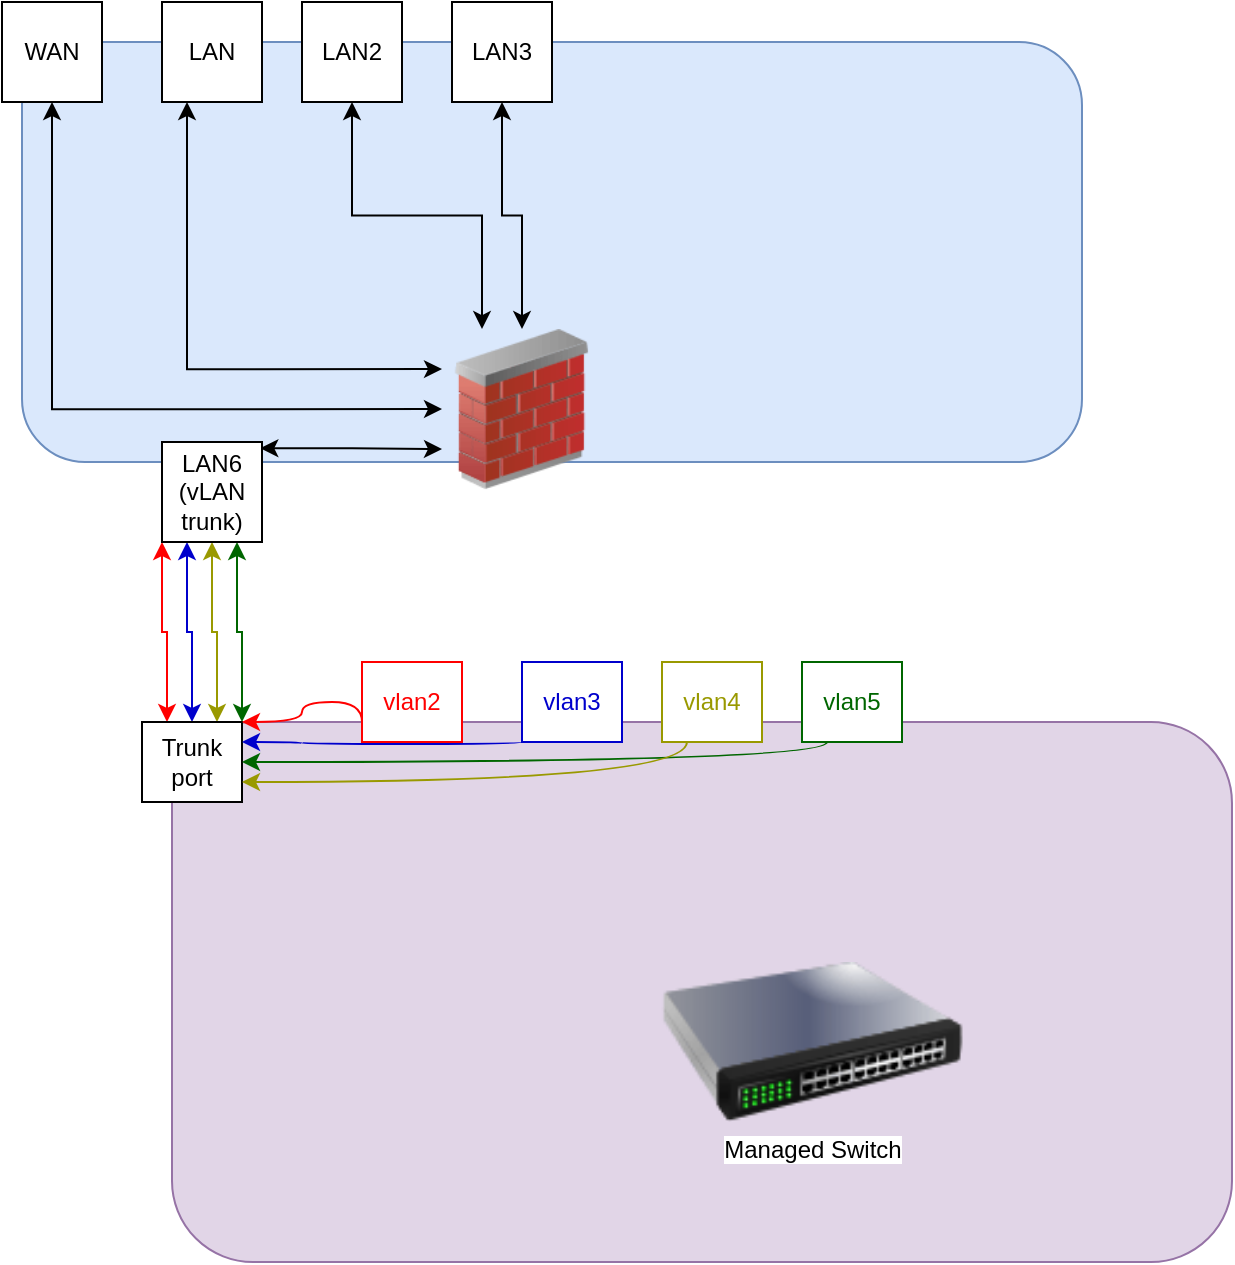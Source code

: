 <mxfile version="21.4.0" type="device">
  <diagram name="Page-1" id="0Cwt4QP0qd3QUfhQO7_g">
    <mxGraphModel dx="924" dy="1652" grid="1" gridSize="10" guides="1" tooltips="1" connect="1" arrows="1" fold="1" page="1" pageScale="1" pageWidth="850" pageHeight="1100" math="0" shadow="0">
      <root>
        <mxCell id="0" />
        <mxCell id="1" parent="0" />
        <mxCell id="0l7NrBNHvIj9G9taiQ1M-17" value="" style="rounded=1;whiteSpace=wrap;html=1;fillColor=#dae8fc;strokeColor=#6c8ebf;" vertex="1" parent="1">
          <mxGeometry x="80" y="-20" width="530" height="210" as="geometry" />
        </mxCell>
        <mxCell id="0l7NrBNHvIj9G9taiQ1M-7" value="" style="rounded=1;whiteSpace=wrap;html=1;fillColor=#e1d5e7;strokeColor=#9673a6;" vertex="1" parent="1">
          <mxGeometry x="155" y="320" width="530" height="270" as="geometry" />
        </mxCell>
        <mxCell id="0l7NrBNHvIj9G9taiQ1M-31" style="edgeStyle=orthogonalEdgeStyle;rounded=0;orthogonalLoop=1;jettySize=auto;html=1;exitX=0.5;exitY=0;exitDx=0;exitDy=0;startArrow=classic;startFill=1;" edge="1" parent="1" source="0l7NrBNHvIj9G9taiQ1M-1" target="0l7NrBNHvIj9G9taiQ1M-19">
          <mxGeometry relative="1" as="geometry" />
        </mxCell>
        <mxCell id="0l7NrBNHvIj9G9taiQ1M-32" style="edgeStyle=orthogonalEdgeStyle;rounded=0;orthogonalLoop=1;jettySize=auto;html=1;exitX=0.25;exitY=0;exitDx=0;exitDy=0;startArrow=classic;startFill=1;" edge="1" parent="1" source="0l7NrBNHvIj9G9taiQ1M-1" target="0l7NrBNHvIj9G9taiQ1M-20">
          <mxGeometry relative="1" as="geometry" />
        </mxCell>
        <mxCell id="0l7NrBNHvIj9G9taiQ1M-33" style="edgeStyle=orthogonalEdgeStyle;rounded=0;orthogonalLoop=1;jettySize=auto;html=1;exitX=0;exitY=0.25;exitDx=0;exitDy=0;entryX=0.25;entryY=1;entryDx=0;entryDy=0;startArrow=classic;startFill=1;" edge="1" parent="1" source="0l7NrBNHvIj9G9taiQ1M-1" target="0l7NrBNHvIj9G9taiQ1M-21">
          <mxGeometry relative="1" as="geometry" />
        </mxCell>
        <mxCell id="0l7NrBNHvIj9G9taiQ1M-34" style="edgeStyle=orthogonalEdgeStyle;rounded=0;orthogonalLoop=1;jettySize=auto;html=1;exitX=0;exitY=0.5;exitDx=0;exitDy=0;startArrow=classic;startFill=1;" edge="1" parent="1" source="0l7NrBNHvIj9G9taiQ1M-1" target="0l7NrBNHvIj9G9taiQ1M-18">
          <mxGeometry relative="1" as="geometry" />
        </mxCell>
        <mxCell id="0l7NrBNHvIj9G9taiQ1M-1" value="" style="image;html=1;image=img/lib/clip_art/networking/Firewall_02_128x128.png" vertex="1" parent="1">
          <mxGeometry x="290" y="123.55" width="80" height="80" as="geometry" />
        </mxCell>
        <mxCell id="0l7NrBNHvIj9G9taiQ1M-3" value="" style="shape=image;verticalLabelPosition=bottom;labelBackgroundColor=default;verticalAlign=top;aspect=fixed;imageAspect=0;image=https://upload.wikimedia.org/wikipedia/commons/thumb/b/b9/PfSense_logo.png/1200px-PfSense_logo.png;" vertex="1" parent="1">
          <mxGeometry x="390.02" width="169.97" height="50" as="geometry" />
        </mxCell>
        <mxCell id="0l7NrBNHvIj9G9taiQ1M-4" value="Managed Switch" style="image;html=1;image=img/lib/clip_art/networking/Switch_128x128.png" vertex="1" parent="1">
          <mxGeometry x="350" y="440" width="250" height="80" as="geometry" />
        </mxCell>
        <mxCell id="0l7NrBNHvIj9G9taiQ1M-23" style="edgeStyle=orthogonalEdgeStyle;rounded=0;orthogonalLoop=1;jettySize=auto;html=1;exitX=0.25;exitY=0;exitDx=0;exitDy=0;entryX=0;entryY=1;entryDx=0;entryDy=0;startArrow=classic;startFill=1;strokeColor=#FF0000;" edge="1" parent="1" source="0l7NrBNHvIj9G9taiQ1M-5" target="0l7NrBNHvIj9G9taiQ1M-22">
          <mxGeometry relative="1" as="geometry" />
        </mxCell>
        <mxCell id="0l7NrBNHvIj9G9taiQ1M-24" style="edgeStyle=orthogonalEdgeStyle;rounded=0;orthogonalLoop=1;jettySize=auto;html=1;exitX=0.5;exitY=0;exitDx=0;exitDy=0;entryX=0.25;entryY=1;entryDx=0;entryDy=0;startArrow=classic;startFill=1;strokeColor=#0000CC;" edge="1" parent="1" source="0l7NrBNHvIj9G9taiQ1M-5" target="0l7NrBNHvIj9G9taiQ1M-22">
          <mxGeometry relative="1" as="geometry" />
        </mxCell>
        <mxCell id="0l7NrBNHvIj9G9taiQ1M-25" style="edgeStyle=orthogonalEdgeStyle;rounded=0;orthogonalLoop=1;jettySize=auto;html=1;exitX=0.75;exitY=0;exitDx=0;exitDy=0;entryX=0.5;entryY=1;entryDx=0;entryDy=0;startArrow=classic;startFill=1;strokeColor=#999900;" edge="1" parent="1" source="0l7NrBNHvIj9G9taiQ1M-5" target="0l7NrBNHvIj9G9taiQ1M-22">
          <mxGeometry relative="1" as="geometry" />
        </mxCell>
        <mxCell id="0l7NrBNHvIj9G9taiQ1M-26" style="edgeStyle=orthogonalEdgeStyle;rounded=0;orthogonalLoop=1;jettySize=auto;html=1;exitX=1;exitY=0;exitDx=0;exitDy=0;entryX=0.75;entryY=1;entryDx=0;entryDy=0;startArrow=classic;startFill=1;strokeColor=#006600;" edge="1" parent="1" source="0l7NrBNHvIj9G9taiQ1M-5" target="0l7NrBNHvIj9G9taiQ1M-22">
          <mxGeometry relative="1" as="geometry" />
        </mxCell>
        <mxCell id="0l7NrBNHvIj9G9taiQ1M-5" value="Trunk port" style="rounded=0;whiteSpace=wrap;html=1;" vertex="1" parent="1">
          <mxGeometry x="140" y="320" width="50" height="40" as="geometry" />
        </mxCell>
        <mxCell id="0l7NrBNHvIj9G9taiQ1M-13" style="edgeStyle=orthogonalEdgeStyle;rounded=0;orthogonalLoop=1;jettySize=auto;html=1;exitX=0;exitY=0.75;exitDx=0;exitDy=0;entryX=1;entryY=0;entryDx=0;entryDy=0;strokeColor=#FF0000;curved=1;" edge="1" parent="1" source="0l7NrBNHvIj9G9taiQ1M-9" target="0l7NrBNHvIj9G9taiQ1M-5">
          <mxGeometry relative="1" as="geometry">
            <Array as="points">
              <mxPoint x="250" y="310" />
              <mxPoint x="220" y="310" />
              <mxPoint x="220" y="320" />
            </Array>
          </mxGeometry>
        </mxCell>
        <mxCell id="0l7NrBNHvIj9G9taiQ1M-9" value="vlan2" style="rounded=0;whiteSpace=wrap;html=1;strokeColor=#FF0000;labelBackgroundColor=default;fontColor=#FF0000;" vertex="1" parent="1">
          <mxGeometry x="250" y="290" width="50" height="40" as="geometry" />
        </mxCell>
        <mxCell id="0l7NrBNHvIj9G9taiQ1M-16" style="edgeStyle=orthogonalEdgeStyle;rounded=0;orthogonalLoop=1;jettySize=auto;html=1;exitX=0.25;exitY=1;exitDx=0;exitDy=0;fontColor=#006600;curved=1;strokeColor=#006600;entryX=1;entryY=0.5;entryDx=0;entryDy=0;" edge="1" parent="1" source="0l7NrBNHvIj9G9taiQ1M-10" target="0l7NrBNHvIj9G9taiQ1M-5">
          <mxGeometry relative="1" as="geometry">
            <mxPoint x="190" y="340" as="targetPoint" />
            <Array as="points">
              <mxPoint x="483" y="340" />
            </Array>
          </mxGeometry>
        </mxCell>
        <mxCell id="0l7NrBNHvIj9G9taiQ1M-10" value="vlan5" style="rounded=0;whiteSpace=wrap;html=1;strokeColor=#006600;fontColor=#006600;" vertex="1" parent="1">
          <mxGeometry x="470" y="290" width="50" height="40" as="geometry" />
        </mxCell>
        <mxCell id="0l7NrBNHvIj9G9taiQ1M-15" style="edgeStyle=orthogonalEdgeStyle;rounded=0;orthogonalLoop=1;jettySize=auto;html=1;exitX=0.25;exitY=1;exitDx=0;exitDy=0;strokeColor=#999900;curved=1;entryX=1;entryY=0.75;entryDx=0;entryDy=0;" edge="1" parent="1" source="0l7NrBNHvIj9G9taiQ1M-11" target="0l7NrBNHvIj9G9taiQ1M-5">
          <mxGeometry relative="1" as="geometry">
            <mxPoint x="210" y="330" as="targetPoint" />
            <Array as="points">
              <mxPoint x="412" y="350" />
            </Array>
          </mxGeometry>
        </mxCell>
        <mxCell id="0l7NrBNHvIj9G9taiQ1M-11" value="vlan4" style="rounded=0;whiteSpace=wrap;html=1;strokeColor=#999900;fontColor=#999900;" vertex="1" parent="1">
          <mxGeometry x="400" y="290" width="50" height="40" as="geometry" />
        </mxCell>
        <mxCell id="0l7NrBNHvIj9G9taiQ1M-14" style="edgeStyle=orthogonalEdgeStyle;rounded=0;orthogonalLoop=1;jettySize=auto;html=1;exitX=0;exitY=1;exitDx=0;exitDy=0;strokeColor=#0000CC;curved=1;entryX=1;entryY=0.25;entryDx=0;entryDy=0;" edge="1" parent="1" source="0l7NrBNHvIj9G9taiQ1M-12" target="0l7NrBNHvIj9G9taiQ1M-5">
          <mxGeometry relative="1" as="geometry">
            <mxPoint x="210" y="330" as="targetPoint" />
            <Array as="points">
              <mxPoint x="330" y="331" />
              <mxPoint x="220" y="331" />
              <mxPoint x="190" y="330" />
            </Array>
          </mxGeometry>
        </mxCell>
        <mxCell id="0l7NrBNHvIj9G9taiQ1M-12" value="vlan3" style="rounded=0;whiteSpace=wrap;html=1;strokeColor=#0000CC;fontColor=#0000CC;" vertex="1" parent="1">
          <mxGeometry x="330" y="290" width="50" height="40" as="geometry" />
        </mxCell>
        <mxCell id="0l7NrBNHvIj9G9taiQ1M-18" value="WAN" style="whiteSpace=wrap;html=1;aspect=fixed;" vertex="1" parent="1">
          <mxGeometry x="70" y="-40" width="50" height="50" as="geometry" />
        </mxCell>
        <mxCell id="0l7NrBNHvIj9G9taiQ1M-19" value="LAN3" style="whiteSpace=wrap;html=1;aspect=fixed;" vertex="1" parent="1">
          <mxGeometry x="295" y="-40" width="50" height="50" as="geometry" />
        </mxCell>
        <mxCell id="0l7NrBNHvIj9G9taiQ1M-20" value="LAN2" style="whiteSpace=wrap;html=1;aspect=fixed;" vertex="1" parent="1">
          <mxGeometry x="220" y="-40" width="50" height="50" as="geometry" />
        </mxCell>
        <mxCell id="0l7NrBNHvIj9G9taiQ1M-21" value="LAN" style="whiteSpace=wrap;html=1;aspect=fixed;" vertex="1" parent="1">
          <mxGeometry x="150" y="-40" width="50" height="50" as="geometry" />
        </mxCell>
        <mxCell id="0l7NrBNHvIj9G9taiQ1M-35" style="edgeStyle=orthogonalEdgeStyle;rounded=0;orthogonalLoop=1;jettySize=auto;html=1;exitX=0.983;exitY=0.062;exitDx=0;exitDy=0;entryX=0;entryY=0.75;entryDx=0;entryDy=0;startArrow=classic;startFill=1;exitPerimeter=0;" edge="1" parent="1" source="0l7NrBNHvIj9G9taiQ1M-22" target="0l7NrBNHvIj9G9taiQ1M-1">
          <mxGeometry relative="1" as="geometry">
            <Array as="points" />
          </mxGeometry>
        </mxCell>
        <mxCell id="0l7NrBNHvIj9G9taiQ1M-22" value="LAN6&lt;br&gt;(vLAN trunk)" style="whiteSpace=wrap;html=1;aspect=fixed;" vertex="1" parent="1">
          <mxGeometry x="150" y="180" width="50" height="50" as="geometry" />
        </mxCell>
      </root>
    </mxGraphModel>
  </diagram>
</mxfile>
